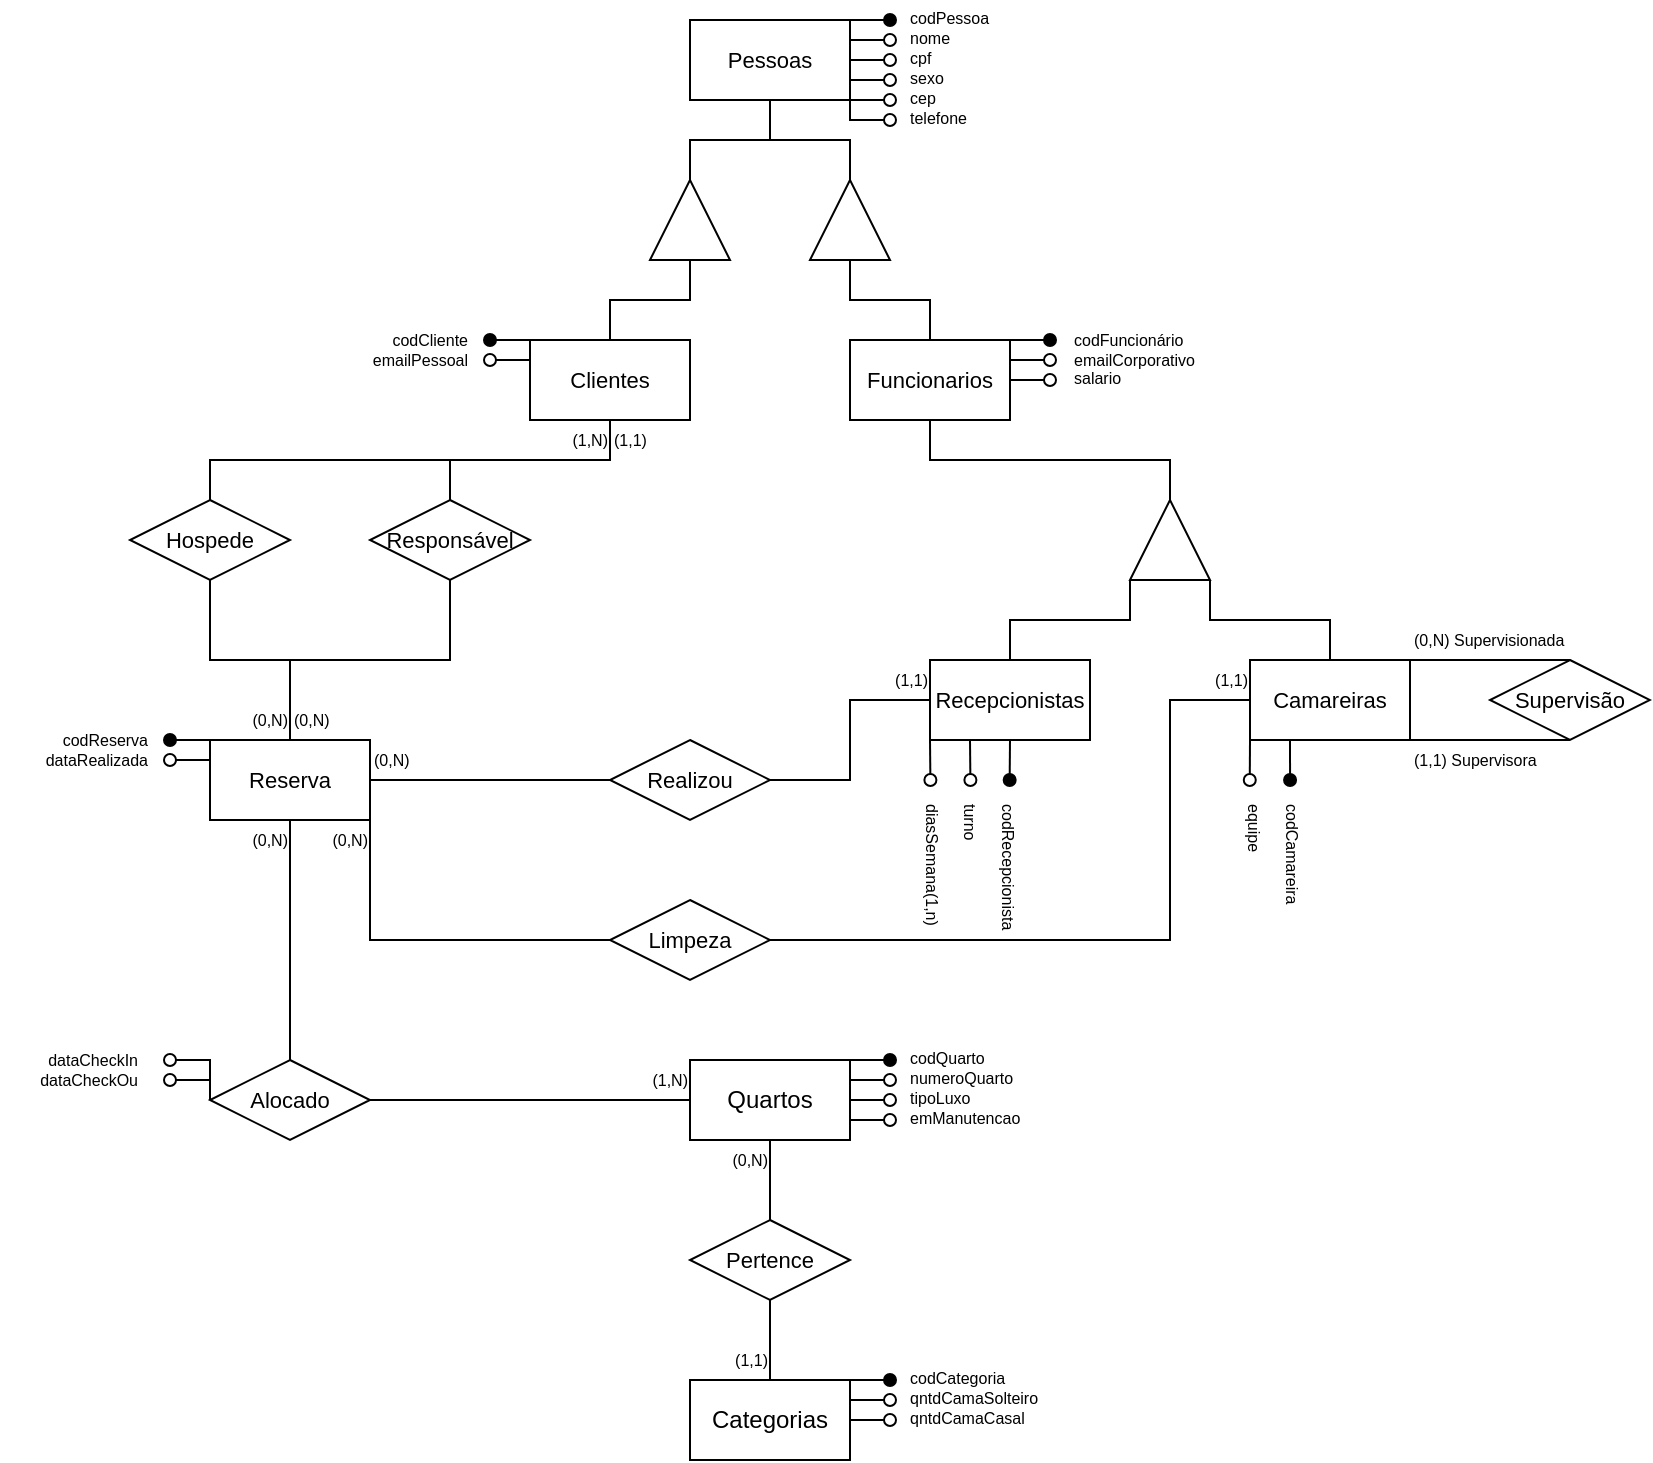 <mxfile version="22.1.3" type="github">
  <diagram name="Page-1" id="WNkuqnyzK4FkFxuNmjLf">
    <mxGraphModel dx="1649" dy="2463" grid="1" gridSize="10" guides="1" tooltips="1" connect="1" arrows="1" fold="1" page="1" pageScale="1" pageWidth="850" pageHeight="1100" math="0" shadow="0">
      <root>
        <mxCell id="0" />
        <mxCell id="1" parent="0" />
        <mxCell id="jQy6cBqB-IbWYtffIb8F-1" style="edgeStyle=orthogonalEdgeStyle;shape=connector;rounded=0;orthogonalLoop=1;jettySize=auto;html=1;exitX=1;exitY=0;exitDx=0;exitDy=0;labelBackgroundColor=none;fontFamily=Helvetica;fontSize=8;fontColor=default;endArrow=oval;endFill=1;" parent="1" source="jQy6cBqB-IbWYtffIb8F-5" edge="1">
          <mxGeometry relative="1" as="geometry">
            <mxPoint x="540" y="200" as="targetPoint" />
          </mxGeometry>
        </mxCell>
        <mxCell id="jQy6cBqB-IbWYtffIb8F-2" style="edgeStyle=orthogonalEdgeStyle;shape=connector;rounded=0;orthogonalLoop=1;jettySize=auto;html=1;exitX=1;exitY=0.25;exitDx=0;exitDy=0;labelBackgroundColor=none;fontFamily=Helvetica;fontSize=8;fontColor=default;endArrow=oval;endFill=0;" parent="1" source="jQy6cBqB-IbWYtffIb8F-5" edge="1">
          <mxGeometry relative="1" as="geometry">
            <mxPoint x="540" y="210.286" as="targetPoint" />
          </mxGeometry>
        </mxCell>
        <mxCell id="jQy6cBqB-IbWYtffIb8F-3" style="edgeStyle=orthogonalEdgeStyle;shape=connector;rounded=0;orthogonalLoop=1;jettySize=auto;html=1;exitX=1;exitY=0.5;exitDx=0;exitDy=0;labelBackgroundColor=none;fontFamily=Helvetica;fontSize=8;fontColor=default;endArrow=oval;endFill=0;" parent="1" source="jQy6cBqB-IbWYtffIb8F-5" edge="1">
          <mxGeometry relative="1" as="geometry">
            <mxPoint x="540" y="220" as="targetPoint" />
          </mxGeometry>
        </mxCell>
        <mxCell id="jQy6cBqB-IbWYtffIb8F-4" style="edgeStyle=orthogonalEdgeStyle;shape=connector;rounded=0;orthogonalLoop=1;jettySize=auto;html=1;exitX=0.5;exitY=1;exitDx=0;exitDy=0;entryX=0;entryY=0;entryDx=20;entryDy=0;entryPerimeter=0;labelBackgroundColor=none;fontFamily=Helvetica;fontSize=8;fontColor=default;endArrow=none;endFill=0;" parent="1" source="jQy6cBqB-IbWYtffIb8F-5" target="jQy6cBqB-IbWYtffIb8F-51" edge="1">
          <mxGeometry relative="1" as="geometry" />
        </mxCell>
        <mxCell id="jQy6cBqB-IbWYtffIb8F-5" value="Funcionarios" style="rounded=0;whiteSpace=wrap;html=1;fontFamily=Helvetica;fontSize=11;labelBackgroundColor=none;" parent="1" vertex="1">
          <mxGeometry x="440" y="200" width="80" height="40" as="geometry" />
        </mxCell>
        <mxCell id="jQy6cBqB-IbWYtffIb8F-6" style="edgeStyle=orthogonalEdgeStyle;shape=connector;rounded=0;orthogonalLoop=1;jettySize=auto;html=1;exitX=0;exitY=1;exitDx=0;exitDy=0;labelBackgroundColor=none;fontFamily=Helvetica;fontSize=8;fontColor=default;endArrow=oval;endFill=0;" parent="1" source="jQy6cBqB-IbWYtffIb8F-9" edge="1">
          <mxGeometry relative="1" as="geometry">
            <mxPoint x="480.2" y="420" as="targetPoint" />
          </mxGeometry>
        </mxCell>
        <mxCell id="jQy6cBqB-IbWYtffIb8F-7" style="edgeStyle=orthogonalEdgeStyle;shape=connector;rounded=0;orthogonalLoop=1;jettySize=auto;html=1;exitX=0.25;exitY=1;exitDx=0;exitDy=0;labelBackgroundColor=none;fontFamily=Helvetica;fontSize=8;fontColor=default;endArrow=oval;endFill=0;" parent="1" source="jQy6cBqB-IbWYtffIb8F-9" edge="1">
          <mxGeometry relative="1" as="geometry">
            <mxPoint x="500.2" y="420" as="targetPoint" />
          </mxGeometry>
        </mxCell>
        <mxCell id="jQy6cBqB-IbWYtffIb8F-8" style="edgeStyle=orthogonalEdgeStyle;shape=connector;rounded=0;orthogonalLoop=1;jettySize=auto;html=1;exitX=0.5;exitY=1;exitDx=0;exitDy=0;labelBackgroundColor=default;strokeColor=default;fontFamily=Helvetica;fontSize=11;fontColor=default;endArrow=oval;endFill=1;" parent="1" source="jQy6cBqB-IbWYtffIb8F-9" edge="1">
          <mxGeometry relative="1" as="geometry">
            <mxPoint x="519.833" y="420" as="targetPoint" />
          </mxGeometry>
        </mxCell>
        <mxCell id="jQy6cBqB-IbWYtffIb8F-9" value="Recepcionistas" style="rounded=0;whiteSpace=wrap;html=1;fontFamily=Helvetica;fontSize=11;labelBackgroundColor=none;" parent="1" vertex="1">
          <mxGeometry x="480" y="360" width="80" height="40" as="geometry" />
        </mxCell>
        <mxCell id="jQy6cBqB-IbWYtffIb8F-10" style="edgeStyle=orthogonalEdgeStyle;rounded=0;orthogonalLoop=1;jettySize=auto;html=1;exitX=0;exitY=1;exitDx=0;exitDy=0;endArrow=oval;endFill=0;" parent="1" source="jQy6cBqB-IbWYtffIb8F-15" edge="1">
          <mxGeometry relative="1" as="geometry">
            <mxPoint x="639.889" y="420" as="targetPoint" />
          </mxGeometry>
        </mxCell>
        <mxCell id="jQy6cBqB-IbWYtffIb8F-11" style="edgeStyle=orthogonalEdgeStyle;shape=connector;rounded=0;orthogonalLoop=1;jettySize=auto;html=1;exitX=1;exitY=0;exitDx=0;exitDy=0;entryX=0.5;entryY=0;entryDx=0;entryDy=0;labelBackgroundColor=default;strokeColor=default;fontFamily=Helvetica;fontSize=11;fontColor=default;endArrow=none;endFill=0;" parent="1" source="jQy6cBqB-IbWYtffIb8F-15" target="jQy6cBqB-IbWYtffIb8F-73" edge="1">
          <mxGeometry relative="1" as="geometry">
            <Array as="points">
              <mxPoint x="770" y="360" />
              <mxPoint x="770" y="360" />
            </Array>
          </mxGeometry>
        </mxCell>
        <mxCell id="jQy6cBqB-IbWYtffIb8F-12" style="edgeStyle=orthogonalEdgeStyle;shape=connector;rounded=0;orthogonalLoop=1;jettySize=auto;html=1;exitX=1;exitY=1;exitDx=0;exitDy=0;entryX=0.5;entryY=1;entryDx=0;entryDy=0;labelBackgroundColor=default;strokeColor=default;fontFamily=Helvetica;fontSize=11;fontColor=default;endArrow=none;endFill=0;" parent="1" source="jQy6cBqB-IbWYtffIb8F-15" target="jQy6cBqB-IbWYtffIb8F-73" edge="1">
          <mxGeometry relative="1" as="geometry">
            <Array as="points">
              <mxPoint x="780" y="400" />
              <mxPoint x="780" y="400" />
            </Array>
          </mxGeometry>
        </mxCell>
        <mxCell id="jQy6cBqB-IbWYtffIb8F-13" style="edgeStyle=orthogonalEdgeStyle;shape=connector;rounded=0;orthogonalLoop=1;jettySize=auto;html=1;exitX=0.25;exitY=1;exitDx=0;exitDy=0;labelBackgroundColor=default;strokeColor=default;fontFamily=Helvetica;fontSize=11;fontColor=default;endArrow=oval;endFill=1;" parent="1" source="jQy6cBqB-IbWYtffIb8F-15" edge="1">
          <mxGeometry relative="1" as="geometry">
            <mxPoint x="660.034" y="420" as="targetPoint" />
          </mxGeometry>
        </mxCell>
        <mxCell id="jQy6cBqB-IbWYtffIb8F-15" value="Camareiras" style="rounded=0;whiteSpace=wrap;html=1;fontFamily=Helvetica;fontSize=11;labelBackgroundColor=none;" parent="1" vertex="1">
          <mxGeometry x="640" y="360" width="80" height="40" as="geometry" />
        </mxCell>
        <mxCell id="jQy6cBqB-IbWYtffIb8F-16" style="edgeStyle=orthogonalEdgeStyle;shape=connector;rounded=0;orthogonalLoop=1;jettySize=auto;html=1;exitX=1;exitY=0;exitDx=0;exitDy=0;labelBackgroundColor=none;fontFamily=Helvetica;fontSize=11;fontColor=default;endArrow=oval;endFill=1;" parent="1" source="jQy6cBqB-IbWYtffIb8F-24" edge="1">
          <mxGeometry relative="1" as="geometry">
            <mxPoint x="460" y="40" as="targetPoint" />
          </mxGeometry>
        </mxCell>
        <mxCell id="jQy6cBqB-IbWYtffIb8F-17" style="edgeStyle=orthogonalEdgeStyle;shape=connector;rounded=0;orthogonalLoop=1;jettySize=auto;html=1;exitX=1;exitY=0.25;exitDx=0;exitDy=0;labelBackgroundColor=none;fontFamily=Helvetica;fontSize=11;fontColor=default;endArrow=oval;endFill=0;" parent="1" source="jQy6cBqB-IbWYtffIb8F-24" edge="1">
          <mxGeometry relative="1" as="geometry">
            <mxPoint x="460" y="50" as="targetPoint" />
          </mxGeometry>
        </mxCell>
        <mxCell id="jQy6cBqB-IbWYtffIb8F-18" style="edgeStyle=orthogonalEdgeStyle;shape=connector;rounded=0;orthogonalLoop=1;jettySize=auto;html=1;exitX=1;exitY=0.5;exitDx=0;exitDy=0;labelBackgroundColor=none;fontFamily=Helvetica;fontSize=11;fontColor=default;endArrow=oval;endFill=0;" parent="1" source="jQy6cBqB-IbWYtffIb8F-24" edge="1">
          <mxGeometry relative="1" as="geometry">
            <mxPoint x="460" y="60" as="targetPoint" />
          </mxGeometry>
        </mxCell>
        <mxCell id="jQy6cBqB-IbWYtffIb8F-19" style="edgeStyle=orthogonalEdgeStyle;shape=connector;rounded=0;orthogonalLoop=1;jettySize=auto;html=1;exitX=0.5;exitY=1;exitDx=0;exitDy=0;entryX=0;entryY=0;entryDx=20;entryDy=0;entryPerimeter=0;labelBackgroundColor=none;fontFamily=Helvetica;fontSize=8;fontColor=default;endArrow=none;endFill=0;" parent="1" source="jQy6cBqB-IbWYtffIb8F-24" target="jQy6cBqB-IbWYtffIb8F-37" edge="1">
          <mxGeometry relative="1" as="geometry" />
        </mxCell>
        <mxCell id="jQy6cBqB-IbWYtffIb8F-20" style="edgeStyle=orthogonalEdgeStyle;shape=connector;rounded=0;orthogonalLoop=1;jettySize=auto;html=1;exitX=1;exitY=0.75;exitDx=0;exitDy=0;labelBackgroundColor=none;fontFamily=Helvetica;fontSize=8;fontColor=default;endArrow=oval;endFill=0;" parent="1" source="jQy6cBqB-IbWYtffIb8F-24" edge="1">
          <mxGeometry relative="1" as="geometry">
            <mxPoint x="460" y="70.286" as="targetPoint" />
          </mxGeometry>
        </mxCell>
        <mxCell id="jQy6cBqB-IbWYtffIb8F-21" style="edgeStyle=orthogonalEdgeStyle;shape=connector;rounded=0;orthogonalLoop=1;jettySize=auto;html=1;exitX=0.5;exitY=1;exitDx=0;exitDy=0;entryX=0;entryY=0;entryDx=20;entryDy=0;entryPerimeter=0;labelBackgroundColor=none;fontFamily=Helvetica;fontSize=8;fontColor=default;endArrow=none;endFill=0;" parent="1" source="jQy6cBqB-IbWYtffIb8F-24" target="jQy6cBqB-IbWYtffIb8F-48" edge="1">
          <mxGeometry relative="1" as="geometry" />
        </mxCell>
        <mxCell id="jQy6cBqB-IbWYtffIb8F-22" style="edgeStyle=orthogonalEdgeStyle;shape=connector;rounded=0;orthogonalLoop=1;jettySize=auto;html=1;exitX=1;exitY=1;exitDx=0;exitDy=0;labelBackgroundColor=none;fontFamily=Helvetica;fontSize=8;fontColor=default;endArrow=oval;endFill=0;" parent="1" source="jQy6cBqB-IbWYtffIb8F-24" edge="1">
          <mxGeometry relative="1" as="geometry">
            <mxPoint x="460" y="80" as="targetPoint" />
          </mxGeometry>
        </mxCell>
        <mxCell id="jQy6cBqB-IbWYtffIb8F-23" style="edgeStyle=orthogonalEdgeStyle;shape=connector;rounded=0;orthogonalLoop=1;jettySize=auto;html=1;exitX=1;exitY=1;exitDx=0;exitDy=0;labelBackgroundColor=none;fontFamily=Helvetica;fontSize=8;fontColor=default;endArrow=oval;endFill=0;" parent="1" source="jQy6cBqB-IbWYtffIb8F-24" edge="1">
          <mxGeometry relative="1" as="geometry">
            <mxPoint x="460" y="90" as="targetPoint" />
            <Array as="points">
              <mxPoint x="440" y="90" />
            </Array>
          </mxGeometry>
        </mxCell>
        <mxCell id="jQy6cBqB-IbWYtffIb8F-24" value="Pessoas" style="rounded=0;whiteSpace=wrap;html=1;fontFamily=Helvetica;fontSize=11;labelBackgroundColor=none;" parent="1" vertex="1">
          <mxGeometry x="360" y="40" width="80" height="40" as="geometry" />
        </mxCell>
        <mxCell id="jQy6cBqB-IbWYtffIb8F-25" style="edgeStyle=orthogonalEdgeStyle;shape=connector;rounded=0;orthogonalLoop=1;jettySize=auto;html=1;exitX=0;exitY=0;exitDx=0;exitDy=0;labelBackgroundColor=none;fontFamily=Helvetica;fontSize=8;fontColor=default;endArrow=oval;endFill=1;" parent="1" source="jQy6cBqB-IbWYtffIb8F-28" edge="1">
          <mxGeometry relative="1" as="geometry">
            <mxPoint x="260" y="200" as="targetPoint" />
          </mxGeometry>
        </mxCell>
        <mxCell id="jQy6cBqB-IbWYtffIb8F-26" style="edgeStyle=orthogonalEdgeStyle;shape=connector;rounded=0;orthogonalLoop=1;jettySize=auto;html=1;exitX=0;exitY=0.25;exitDx=0;exitDy=0;labelBackgroundColor=none;fontFamily=Helvetica;fontSize=8;fontColor=default;endArrow=oval;endFill=0;" parent="1" source="jQy6cBqB-IbWYtffIb8F-28" edge="1">
          <mxGeometry relative="1" as="geometry">
            <mxPoint x="260" y="210" as="targetPoint" />
          </mxGeometry>
        </mxCell>
        <mxCell id="jQy6cBqB-IbWYtffIb8F-28" value="Clientes" style="rounded=0;whiteSpace=wrap;html=1;fontFamily=Helvetica;fontSize=11;labelBackgroundColor=none;" parent="1" vertex="1">
          <mxGeometry x="280" y="200" width="80" height="40" as="geometry" />
        </mxCell>
        <mxCell id="jQy6cBqB-IbWYtffIb8F-29" style="edgeStyle=orthogonalEdgeStyle;shape=connector;rounded=0;orthogonalLoop=1;jettySize=auto;html=1;exitX=1;exitY=0;exitDx=0;exitDy=0;labelBackgroundColor=none;fontFamily=Helvetica;fontSize=8;fontColor=default;endArrow=oval;endFill=1;" parent="1" source="jQy6cBqB-IbWYtffIb8F-34" edge="1">
          <mxGeometry relative="1" as="geometry">
            <mxPoint x="460" y="560" as="targetPoint" />
          </mxGeometry>
        </mxCell>
        <mxCell id="jQy6cBqB-IbWYtffIb8F-30" style="edgeStyle=orthogonalEdgeStyle;shape=connector;rounded=0;orthogonalLoop=1;jettySize=auto;html=1;exitX=1;exitY=0.25;exitDx=0;exitDy=0;labelBackgroundColor=none;fontFamily=Helvetica;fontSize=8;fontColor=default;endArrow=oval;endFill=0;" parent="1" source="jQy6cBqB-IbWYtffIb8F-34" edge="1">
          <mxGeometry relative="1" as="geometry">
            <mxPoint x="460" y="570" as="targetPoint" />
          </mxGeometry>
        </mxCell>
        <mxCell id="jQy6cBqB-IbWYtffIb8F-31" style="edgeStyle=orthogonalEdgeStyle;shape=connector;rounded=0;orthogonalLoop=1;jettySize=auto;html=1;exitX=1;exitY=0.5;exitDx=0;exitDy=0;labelBackgroundColor=none;fontFamily=Helvetica;fontSize=8;fontColor=default;endArrow=oval;endFill=0;" parent="1" source="jQy6cBqB-IbWYtffIb8F-34" edge="1">
          <mxGeometry relative="1" as="geometry">
            <mxPoint x="460" y="580" as="targetPoint" />
          </mxGeometry>
        </mxCell>
        <mxCell id="jQy6cBqB-IbWYtffIb8F-32" style="edgeStyle=orthogonalEdgeStyle;shape=connector;rounded=0;orthogonalLoop=1;jettySize=auto;html=1;exitX=1;exitY=0.75;exitDx=0;exitDy=0;labelBackgroundColor=none;fontFamily=Helvetica;fontSize=8;fontColor=default;endArrow=oval;endFill=0;" parent="1" source="jQy6cBqB-IbWYtffIb8F-34" edge="1">
          <mxGeometry relative="1" as="geometry">
            <mxPoint x="460" y="590" as="targetPoint" />
          </mxGeometry>
        </mxCell>
        <mxCell id="jQy6cBqB-IbWYtffIb8F-33" style="edgeStyle=orthogonalEdgeStyle;shape=connector;rounded=0;orthogonalLoop=1;jettySize=auto;html=1;exitX=0.5;exitY=1;exitDx=0;exitDy=0;entryX=0.5;entryY=0;entryDx=0;entryDy=0;labelBackgroundColor=default;strokeColor=default;fontFamily=Helvetica;fontSize=11;fontColor=default;endArrow=none;endFill=0;" parent="1" source="jQy6cBqB-IbWYtffIb8F-34" target="jQy6cBqB-IbWYtffIb8F-53" edge="1">
          <mxGeometry relative="1" as="geometry" />
        </mxCell>
        <mxCell id="jQy6cBqB-IbWYtffIb8F-34" value="Quartos" style="rounded=0;whiteSpace=wrap;html=1;labelBackgroundColor=none;" parent="1" vertex="1">
          <mxGeometry x="360" y="560" width="80" height="40" as="geometry" />
        </mxCell>
        <mxCell id="jQy6cBqB-IbWYtffIb8F-35" value="codPessoa&#xa;nome&#xa;cpf&#xa;sexo&#xa;cep&#xa;telefone&#xa;&#xa;" style="text;align=left;verticalAlign=top;resizable=0;points=[];autosize=1;strokeColor=none;fillColor=none;fontSize=8;fontFamily=Helvetica;labelPosition=center;verticalLabelPosition=middle;spacingBottom=0;spacing=0;strokeWidth=0;labelBackgroundColor=none;" parent="1" vertex="1">
          <mxGeometry x="470" y="30" width="60" height="70" as="geometry" />
        </mxCell>
        <mxCell id="jQy6cBqB-IbWYtffIb8F-36" style="edgeStyle=orthogonalEdgeStyle;shape=connector;rounded=0;orthogonalLoop=1;jettySize=auto;html=1;exitX=0.5;exitY=1;exitDx=0;exitDy=0;exitPerimeter=0;entryX=0.5;entryY=0;entryDx=0;entryDy=0;labelBackgroundColor=none;fontFamily=Helvetica;fontSize=8;fontColor=default;endArrow=none;endFill=0;" parent="1" source="jQy6cBqB-IbWYtffIb8F-37" target="jQy6cBqB-IbWYtffIb8F-28" edge="1">
          <mxGeometry relative="1" as="geometry" />
        </mxCell>
        <mxCell id="jQy6cBqB-IbWYtffIb8F-37" value="" style="verticalLabelPosition=bottom;verticalAlign=top;html=1;shape=mxgraph.basic.acute_triangle;dx=0.5;strokeWidth=1;fontFamily=Helvetica;fontSize=8;fillColor=none;labelBackgroundColor=none;" parent="1" vertex="1">
          <mxGeometry x="340" y="120" width="40" height="40" as="geometry" />
        </mxCell>
        <mxCell id="jQy6cBqB-IbWYtffIb8F-38" value="&lt;div&gt;codCliente&lt;br&gt;&lt;/div&gt;&lt;div&gt;emailPessoal&lt;/div&gt;&lt;div&gt;&lt;br&gt;&lt;/div&gt;" style="text;html=1;align=right;verticalAlign=middle;resizable=0;points=[];autosize=1;strokeColor=none;fillColor=none;fontSize=8;fontFamily=Helvetica;labelBackgroundColor=none;" parent="1" vertex="1">
          <mxGeometry x="180" y="190" width="70" height="40" as="geometry" />
        </mxCell>
        <mxCell id="jQy6cBqB-IbWYtffIb8F-39" value="&lt;div&gt;codFuncionário&lt;/div&gt;&lt;div&gt;emailCorporativo&lt;br&gt;&lt;/div&gt;&lt;div&gt;salario&lt;br&gt;&lt;/div&gt;" style="text;html=1;align=left;verticalAlign=middle;resizable=0;points=[];autosize=1;strokeColor=none;fillColor=none;fontSize=8;fontFamily=Helvetica;labelBackgroundColor=none;" parent="1" vertex="1">
          <mxGeometry x="550" y="190" width="80" height="40" as="geometry" />
        </mxCell>
        <mxCell id="jQy6cBqB-IbWYtffIb8F-40" value="codQuarto&#xa;numeroQuarto&#xa;tipoLuxo&#xa;emManutencao&#xa;&#xa;" style="text;align=left;verticalAlign=top;resizable=0;points=[];autosize=1;strokeColor=none;fillColor=none;fontSize=8;fontFamily=Helvetica;labelPosition=center;verticalLabelPosition=middle;spacingBottom=0;spacing=0;strokeWidth=0;labelBackgroundColor=none;" parent="1" vertex="1">
          <mxGeometry x="470" y="550" width="70" height="60" as="geometry" />
        </mxCell>
        <mxCell id="jQy6cBqB-IbWYtffIb8F-41" style="edgeStyle=orthogonalEdgeStyle;shape=connector;rounded=0;orthogonalLoop=1;jettySize=auto;html=1;exitX=1;exitY=0;exitDx=0;exitDy=0;labelBackgroundColor=none;fontFamily=Helvetica;fontSize=8;fontColor=default;endArrow=oval;endFill=1;" parent="1" source="jQy6cBqB-IbWYtffIb8F-44" edge="1">
          <mxGeometry relative="1" as="geometry">
            <mxPoint x="460" y="720" as="targetPoint" />
          </mxGeometry>
        </mxCell>
        <mxCell id="jQy6cBqB-IbWYtffIb8F-42" style="edgeStyle=orthogonalEdgeStyle;shape=connector;rounded=0;orthogonalLoop=1;jettySize=auto;html=1;exitX=1;exitY=0.25;exitDx=0;exitDy=0;labelBackgroundColor=none;fontFamily=Helvetica;fontSize=8;fontColor=default;endArrow=oval;endFill=0;" parent="1" source="jQy6cBqB-IbWYtffIb8F-44" edge="1">
          <mxGeometry relative="1" as="geometry">
            <mxPoint x="460" y="730" as="targetPoint" />
          </mxGeometry>
        </mxCell>
        <mxCell id="jQy6cBqB-IbWYtffIb8F-43" style="edgeStyle=orthogonalEdgeStyle;shape=connector;rounded=0;orthogonalLoop=1;jettySize=auto;html=1;exitX=1;exitY=0.5;exitDx=0;exitDy=0;labelBackgroundColor=none;fontFamily=Helvetica;fontSize=8;fontColor=default;endArrow=oval;endFill=0;" parent="1" source="jQy6cBqB-IbWYtffIb8F-44" edge="1">
          <mxGeometry relative="1" as="geometry">
            <mxPoint x="460" y="740" as="targetPoint" />
          </mxGeometry>
        </mxCell>
        <mxCell id="jQy6cBqB-IbWYtffIb8F-44" value="Categorias" style="rounded=0;whiteSpace=wrap;html=1;labelBackgroundColor=none;" parent="1" vertex="1">
          <mxGeometry x="360" y="720" width="80" height="40" as="geometry" />
        </mxCell>
        <mxCell id="jQy6cBqB-IbWYtffIb8F-45" value="codCategoria&#xa;qntdCamaSolteiro&#xa;qntdCamaCasal&#xa;" style="text;align=left;verticalAlign=top;resizable=0;points=[];autosize=1;strokeColor=none;fillColor=none;fontSize=8;fontFamily=Helvetica;labelPosition=center;verticalLabelPosition=middle;spacingBottom=0;spacing=0;strokeWidth=0;labelBackgroundColor=none;" parent="1" vertex="1">
          <mxGeometry x="470" y="710" width="80" height="40" as="geometry" />
        </mxCell>
        <mxCell id="jQy6cBqB-IbWYtffIb8F-46" value="&lt;div&gt;codRecepcionista&lt;br&gt;&lt;/div&gt;&lt;div&gt;&lt;br&gt;&lt;/div&gt;&lt;div&gt;turno&lt;/div&gt;&lt;div&gt;&lt;br&gt;&lt;/div&gt;diasSemana(1,n)" style="text;html=1;align=left;verticalAlign=middle;resizable=0;points=[];autosize=1;strokeColor=none;fillColor=none;fontSize=8;fontFamily=Helvetica;rotation=90;labelBackgroundColor=none;" parent="1" vertex="1">
          <mxGeometry x="455" y="445" width="90" height="60" as="geometry" />
        </mxCell>
        <mxCell id="jQy6cBqB-IbWYtffIb8F-47" style="edgeStyle=orthogonalEdgeStyle;shape=connector;rounded=0;orthogonalLoop=1;jettySize=auto;html=1;exitX=0.5;exitY=1;exitDx=0;exitDy=0;exitPerimeter=0;entryX=0.5;entryY=0;entryDx=0;entryDy=0;labelBackgroundColor=none;fontFamily=Helvetica;fontSize=8;fontColor=default;endArrow=none;endFill=0;" parent="1" source="jQy6cBqB-IbWYtffIb8F-48" target="jQy6cBqB-IbWYtffIb8F-5" edge="1">
          <mxGeometry relative="1" as="geometry" />
        </mxCell>
        <mxCell id="jQy6cBqB-IbWYtffIb8F-48" value="" style="verticalLabelPosition=bottom;verticalAlign=top;html=1;shape=mxgraph.basic.acute_triangle;dx=0.5;strokeWidth=1;fontFamily=Helvetica;fontSize=8;fillColor=none;labelBackgroundColor=none;" parent="1" vertex="1">
          <mxGeometry x="420" y="120" width="40" height="40" as="geometry" />
        </mxCell>
        <mxCell id="jQy6cBqB-IbWYtffIb8F-49" style="edgeStyle=orthogonalEdgeStyle;shape=connector;rounded=0;orthogonalLoop=1;jettySize=auto;html=1;exitX=1;exitY=1;exitDx=0;exitDy=0;exitPerimeter=0;entryX=0.5;entryY=0;entryDx=0;entryDy=0;labelBackgroundColor=none;fontFamily=Helvetica;fontSize=8;fontColor=default;endArrow=none;endFill=0;" parent="1" source="jQy6cBqB-IbWYtffIb8F-51" target="jQy6cBqB-IbWYtffIb8F-15" edge="1">
          <mxGeometry relative="1" as="geometry" />
        </mxCell>
        <mxCell id="jQy6cBqB-IbWYtffIb8F-50" style="edgeStyle=orthogonalEdgeStyle;shape=connector;rounded=0;orthogonalLoop=1;jettySize=auto;html=1;exitX=0;exitY=1;exitDx=0;exitDy=0;exitPerimeter=0;entryX=0.5;entryY=0;entryDx=0;entryDy=0;labelBackgroundColor=none;fontFamily=Helvetica;fontSize=8;fontColor=default;endArrow=none;endFill=0;" parent="1" source="jQy6cBqB-IbWYtffIb8F-51" target="jQy6cBqB-IbWYtffIb8F-9" edge="1">
          <mxGeometry relative="1" as="geometry" />
        </mxCell>
        <mxCell id="jQy6cBqB-IbWYtffIb8F-51" value="" style="verticalLabelPosition=bottom;verticalAlign=top;html=1;shape=mxgraph.basic.acute_triangle;dx=0.5;strokeWidth=1;fontFamily=Helvetica;fontSize=8;fillColor=none;labelBackgroundColor=none;" parent="1" vertex="1">
          <mxGeometry x="580" y="280" width="40" height="40" as="geometry" />
        </mxCell>
        <mxCell id="jQy6cBqB-IbWYtffIb8F-52" style="edgeStyle=orthogonalEdgeStyle;shape=connector;rounded=0;orthogonalLoop=1;jettySize=auto;html=1;exitX=0.5;exitY=1;exitDx=0;exitDy=0;entryX=0.5;entryY=0;entryDx=0;entryDy=0;labelBackgroundColor=default;strokeColor=default;fontFamily=Helvetica;fontSize=11;fontColor=default;endArrow=none;endFill=0;" parent="1" source="jQy6cBqB-IbWYtffIb8F-53" target="jQy6cBqB-IbWYtffIb8F-44" edge="1">
          <mxGeometry relative="1" as="geometry" />
        </mxCell>
        <mxCell id="jQy6cBqB-IbWYtffIb8F-53" value="Pertence" style="rhombus;whiteSpace=wrap;html=1;rounded=0;strokeWidth=1;fontFamily=Helvetica;fontSize=11;labelBackgroundColor=none;" parent="1" vertex="1">
          <mxGeometry x="360" y="640" width="80" height="40" as="geometry" />
        </mxCell>
        <mxCell id="jQy6cBqB-IbWYtffIb8F-54" style="edgeStyle=orthogonalEdgeStyle;shape=connector;rounded=0;orthogonalLoop=1;jettySize=auto;html=1;exitX=0.5;exitY=1;exitDx=0;exitDy=0;entryX=0.5;entryY=0;entryDx=0;entryDy=0;labelBackgroundColor=default;strokeColor=default;fontFamily=Helvetica;fontSize=11;fontColor=default;endArrow=none;endFill=0;" parent="1" source="jQy6cBqB-IbWYtffIb8F-57" target="jQy6cBqB-IbWYtffIb8F-69" edge="1">
          <mxGeometry relative="1" as="geometry" />
        </mxCell>
        <mxCell id="jQy6cBqB-IbWYtffIb8F-55" style="edgeStyle=orthogonalEdgeStyle;shape=connector;rounded=0;orthogonalLoop=1;jettySize=auto;html=1;exitX=0;exitY=0;exitDx=0;exitDy=0;labelBackgroundColor=default;strokeColor=default;fontFamily=Helvetica;fontSize=11;fontColor=default;endArrow=oval;endFill=1;" parent="1" source="jQy6cBqB-IbWYtffIb8F-57" edge="1">
          <mxGeometry relative="1" as="geometry">
            <mxPoint x="100" y="399.889" as="targetPoint" />
          </mxGeometry>
        </mxCell>
        <mxCell id="jQy6cBqB-IbWYtffIb8F-56" style="edgeStyle=orthogonalEdgeStyle;shape=connector;rounded=0;orthogonalLoop=1;jettySize=auto;html=1;exitX=0;exitY=0.25;exitDx=0;exitDy=0;labelBackgroundColor=default;strokeColor=default;fontFamily=Helvetica;fontSize=11;fontColor=default;endArrow=oval;endFill=0;" parent="1" source="jQy6cBqB-IbWYtffIb8F-57" edge="1">
          <mxGeometry relative="1" as="geometry">
            <mxPoint x="100" y="409.889" as="targetPoint" />
          </mxGeometry>
        </mxCell>
        <mxCell id="jQy6cBqB-IbWYtffIb8F-90" style="edgeStyle=orthogonalEdgeStyle;rounded=0;orthogonalLoop=1;jettySize=auto;html=1;exitX=0.5;exitY=0;exitDx=0;exitDy=0;entryX=0.5;entryY=1;entryDx=0;entryDy=0;endArrow=none;endFill=0;" parent="1" source="jQy6cBqB-IbWYtffIb8F-57" target="jQy6cBqB-IbWYtffIb8F-89" edge="1">
          <mxGeometry relative="1" as="geometry" />
        </mxCell>
        <mxCell id="jQy6cBqB-IbWYtffIb8F-57" value="Reserva" style="rounded=0;whiteSpace=wrap;html=1;fontSize=11;labelBackgroundColor=none;" parent="1" vertex="1">
          <mxGeometry x="120" y="400" width="80" height="40" as="geometry" />
        </mxCell>
        <mxCell id="jQy6cBqB-IbWYtffIb8F-58" value="&lt;div&gt;codReserva&lt;/div&gt;&lt;div&gt;dataRealizada&lt;/div&gt;" style="text;html=1;align=right;verticalAlign=middle;resizable=0;points=[];autosize=1;strokeColor=none;fillColor=none;fontSize=8;fontFamily=Helvetica;labelBackgroundColor=none;" parent="1" vertex="1">
          <mxGeometry x="20" y="390" width="70" height="30" as="geometry" />
        </mxCell>
        <mxCell id="jQy6cBqB-IbWYtffIb8F-59" style="edgeStyle=orthogonalEdgeStyle;shape=connector;rounded=0;orthogonalLoop=1;jettySize=auto;html=1;exitX=0.5;exitY=0;exitDx=0;exitDy=0;entryX=0.5;entryY=1;entryDx=0;entryDy=0;labelBackgroundColor=none;fontFamily=Helvetica;fontSize=11;fontColor=default;endArrow=none;endFill=0;" parent="1" source="jQy6cBqB-IbWYtffIb8F-61" target="jQy6cBqB-IbWYtffIb8F-28" edge="1">
          <mxGeometry relative="1" as="geometry" />
        </mxCell>
        <mxCell id="jQy6cBqB-IbWYtffIb8F-60" style="edgeStyle=orthogonalEdgeStyle;shape=connector;rounded=0;orthogonalLoop=1;jettySize=auto;html=1;exitX=0.5;exitY=1;exitDx=0;exitDy=0;entryX=0.5;entryY=0;entryDx=0;entryDy=0;labelBackgroundColor=none;fontFamily=Helvetica;fontSize=11;fontColor=default;endArrow=none;endFill=0;" parent="1" source="jQy6cBqB-IbWYtffIb8F-61" target="jQy6cBqB-IbWYtffIb8F-57" edge="1">
          <mxGeometry relative="1" as="geometry">
            <Array as="points">
              <mxPoint x="120" y="360" />
              <mxPoint x="160" y="360" />
            </Array>
          </mxGeometry>
        </mxCell>
        <mxCell id="jQy6cBqB-IbWYtffIb8F-61" value="Hospede" style="rhombus;whiteSpace=wrap;html=1;rounded=0;strokeWidth=1;fontFamily=Helvetica;fontSize=11;labelBackgroundColor=none;" parent="1" vertex="1">
          <mxGeometry x="80" y="280" width="80" height="40" as="geometry" />
        </mxCell>
        <mxCell id="jQy6cBqB-IbWYtffIb8F-62" style="edgeStyle=orthogonalEdgeStyle;rounded=0;orthogonalLoop=1;jettySize=auto;html=1;exitX=1;exitY=0.5;exitDx=0;exitDy=0;entryX=0;entryY=0.5;entryDx=0;entryDy=0;endArrow=none;endFill=0;" parent="1" source="jQy6cBqB-IbWYtffIb8F-64" target="jQy6cBqB-IbWYtffIb8F-9" edge="1">
          <mxGeometry relative="1" as="geometry" />
        </mxCell>
        <mxCell id="jQy6cBqB-IbWYtffIb8F-63" style="edgeStyle=orthogonalEdgeStyle;shape=connector;rounded=0;orthogonalLoop=1;jettySize=auto;html=1;exitX=0;exitY=0.5;exitDx=0;exitDy=0;entryX=1;entryY=0.5;entryDx=0;entryDy=0;labelBackgroundColor=default;strokeColor=default;fontFamily=Helvetica;fontSize=11;fontColor=default;endArrow=none;endFill=0;" parent="1" source="jQy6cBqB-IbWYtffIb8F-64" target="jQy6cBqB-IbWYtffIb8F-57" edge="1">
          <mxGeometry relative="1" as="geometry" />
        </mxCell>
        <mxCell id="jQy6cBqB-IbWYtffIb8F-64" value="Realizou" style="rhombus;whiteSpace=wrap;html=1;rounded=0;strokeWidth=1;fontFamily=Helvetica;fontSize=11;labelBackgroundColor=none;" parent="1" vertex="1">
          <mxGeometry x="320" y="400" width="80" height="40" as="geometry" />
        </mxCell>
        <mxCell id="jQy6cBqB-IbWYtffIb8F-66" style="edgeStyle=orthogonalEdgeStyle;shape=connector;rounded=0;orthogonalLoop=1;jettySize=auto;html=1;exitX=1;exitY=0.5;exitDx=0;exitDy=0;entryX=0;entryY=0.5;entryDx=0;entryDy=0;labelBackgroundColor=default;strokeColor=default;fontFamily=Helvetica;fontSize=11;fontColor=default;endArrow=none;endFill=0;" parent="1" source="jQy6cBqB-IbWYtffIb8F-69" target="jQy6cBqB-IbWYtffIb8F-34" edge="1">
          <mxGeometry relative="1" as="geometry" />
        </mxCell>
        <mxCell id="jQy6cBqB-IbWYtffIb8F-67" style="edgeStyle=orthogonalEdgeStyle;shape=connector;rounded=0;orthogonalLoop=1;jettySize=auto;html=1;exitX=0;exitY=0.5;exitDx=0;exitDy=0;labelBackgroundColor=default;strokeColor=default;fontFamily=Helvetica;fontSize=11;fontColor=default;endArrow=oval;endFill=0;" parent="1" source="jQy6cBqB-IbWYtffIb8F-69" edge="1">
          <mxGeometry relative="1" as="geometry">
            <mxPoint x="100" y="560" as="targetPoint" />
            <Array as="points">
              <mxPoint x="120" y="560" />
            </Array>
          </mxGeometry>
        </mxCell>
        <mxCell id="jQy6cBqB-IbWYtffIb8F-68" style="edgeStyle=orthogonalEdgeStyle;shape=connector;rounded=0;orthogonalLoop=1;jettySize=auto;html=1;exitX=0;exitY=0.5;exitDx=0;exitDy=0;labelBackgroundColor=default;strokeColor=default;fontFamily=Helvetica;fontSize=11;fontColor=default;endArrow=oval;endFill=0;" parent="1" source="jQy6cBqB-IbWYtffIb8F-69" edge="1">
          <mxGeometry relative="1" as="geometry">
            <mxPoint x="100" y="570" as="targetPoint" />
            <Array as="points">
              <mxPoint x="120" y="570" />
            </Array>
          </mxGeometry>
        </mxCell>
        <mxCell id="jQy6cBqB-IbWYtffIb8F-69" value="Alocado" style="rhombus;whiteSpace=wrap;html=1;rounded=0;strokeWidth=1;fontFamily=Helvetica;fontSize=11;labelBackgroundColor=none;" parent="1" vertex="1">
          <mxGeometry x="120" y="560" width="80" height="40" as="geometry" />
        </mxCell>
        <mxCell id="jQy6cBqB-IbWYtffIb8F-70" style="edgeStyle=orthogonalEdgeStyle;shape=connector;rounded=0;orthogonalLoop=1;jettySize=auto;html=1;exitX=1;exitY=0.5;exitDx=0;exitDy=0;entryX=0;entryY=0.5;entryDx=0;entryDy=0;labelBackgroundColor=default;strokeColor=default;fontFamily=Helvetica;fontSize=11;fontColor=default;endArrow=none;endFill=0;" parent="1" source="jQy6cBqB-IbWYtffIb8F-72" target="jQy6cBqB-IbWYtffIb8F-15" edge="1">
          <mxGeometry relative="1" as="geometry">
            <Array as="points">
              <mxPoint x="600" y="500" />
              <mxPoint x="600" y="380" />
            </Array>
          </mxGeometry>
        </mxCell>
        <mxCell id="jQy6cBqB-IbWYtffIb8F-71" style="edgeStyle=orthogonalEdgeStyle;shape=connector;rounded=0;orthogonalLoop=1;jettySize=auto;html=1;exitX=0;exitY=0.5;exitDx=0;exitDy=0;entryX=1;entryY=1;entryDx=0;entryDy=0;labelBackgroundColor=default;strokeColor=default;fontFamily=Helvetica;fontSize=11;fontColor=default;endArrow=none;endFill=0;" parent="1" source="jQy6cBqB-IbWYtffIb8F-72" target="jQy6cBqB-IbWYtffIb8F-57" edge="1">
          <mxGeometry relative="1" as="geometry" />
        </mxCell>
        <mxCell id="jQy6cBqB-IbWYtffIb8F-72" value="Limpeza" style="rhombus;whiteSpace=wrap;html=1;rounded=0;strokeWidth=1;fontFamily=Helvetica;fontSize=11;labelBackgroundColor=none;" parent="1" vertex="1">
          <mxGeometry x="320" y="480" width="80" height="40" as="geometry" />
        </mxCell>
        <mxCell id="jQy6cBqB-IbWYtffIb8F-73" value="Supervisão" style="rhombus;whiteSpace=wrap;html=1;rounded=0;strokeWidth=1;fontFamily=Helvetica;fontSize=11;labelBackgroundColor=none;" parent="1" vertex="1">
          <mxGeometry x="760" y="360" width="80" height="40" as="geometry" />
        </mxCell>
        <mxCell id="jQy6cBqB-IbWYtffIb8F-74" value="(0,N)" style="text;html=1;align=right;verticalAlign=middle;resizable=0;points=[];autosize=1;strokeColor=none;fillColor=none;fontSize=8;fontFamily=Helvetica;labelBackgroundColor=none;" parent="1" vertex="1">
          <mxGeometry x="120" y="380" width="40" height="20" as="geometry" />
        </mxCell>
        <mxCell id="jQy6cBqB-IbWYtffIb8F-75" value="(1,N)" style="text;html=1;align=right;verticalAlign=middle;resizable=0;points=[];autosize=1;strokeColor=none;fillColor=none;fontSize=8;fontFamily=Helvetica;labelBackgroundColor=none;" parent="1" vertex="1">
          <mxGeometry x="320" y="560" width="40" height="20" as="geometry" />
        </mxCell>
        <mxCell id="jQy6cBqB-IbWYtffIb8F-76" value="(0,N)" style="text;html=1;align=right;verticalAlign=middle;resizable=0;points=[];autosize=1;strokeColor=none;fillColor=none;fontSize=8;fontFamily=Helvetica;labelBackgroundColor=none;" parent="1" vertex="1">
          <mxGeometry x="120" y="440" width="40" height="20" as="geometry" />
        </mxCell>
        <mxCell id="jQy6cBqB-IbWYtffIb8F-77" value="(0,N)" style="text;html=1;align=left;verticalAlign=middle;resizable=0;points=[];autosize=1;strokeColor=none;fillColor=none;fontSize=8;fontFamily=Helvetica;labelBackgroundColor=none;" parent="1" vertex="1">
          <mxGeometry x="200" y="400" width="40" height="20" as="geometry" />
        </mxCell>
        <mxCell id="jQy6cBqB-IbWYtffIb8F-78" value="(1,1)" style="text;html=1;align=right;verticalAlign=middle;resizable=0;points=[];autosize=1;strokeColor=none;fillColor=none;fontSize=8;fontFamily=Helvetica;labelBackgroundColor=none;" parent="1" vertex="1">
          <mxGeometry x="440" y="360" width="40" height="20" as="geometry" />
        </mxCell>
        <mxCell id="jQy6cBqB-IbWYtffIb8F-79" value="(1,1)" style="text;html=1;align=right;verticalAlign=middle;resizable=0;points=[];autosize=1;strokeColor=none;fillColor=none;fontSize=8;fontFamily=Helvetica;labelBackgroundColor=none;" parent="1" vertex="1">
          <mxGeometry x="600" y="360" width="40" height="20" as="geometry" />
        </mxCell>
        <mxCell id="jQy6cBqB-IbWYtffIb8F-80" value="(0,N)" style="text;html=1;align=right;verticalAlign=middle;resizable=0;points=[];autosize=1;strokeColor=none;fillColor=none;fontSize=8;fontFamily=Helvetica;labelBackgroundColor=none;" parent="1" vertex="1">
          <mxGeometry x="160" y="440" width="40" height="20" as="geometry" />
        </mxCell>
        <mxCell id="jQy6cBqB-IbWYtffIb8F-81" value="(1,1)" style="text;html=1;align=right;verticalAlign=middle;resizable=0;points=[];autosize=1;strokeColor=none;fillColor=none;fontSize=8;fontFamily=Helvetica;labelBackgroundColor=none;" parent="1" vertex="1">
          <mxGeometry x="360" y="700" width="40" height="20" as="geometry" />
        </mxCell>
        <mxCell id="jQy6cBqB-IbWYtffIb8F-82" value="(0,N)" style="text;html=1;align=right;verticalAlign=middle;resizable=0;points=[];autosize=1;strokeColor=none;fillColor=none;fontSize=8;fontFamily=Helvetica;labelBackgroundColor=none;" parent="1" vertex="1">
          <mxGeometry x="360" y="600" width="40" height="20" as="geometry" />
        </mxCell>
        <mxCell id="jQy6cBqB-IbWYtffIb8F-83" value="(0,N) Supervisionada" style="text;html=1;align=left;verticalAlign=middle;resizable=0;points=[];autosize=1;strokeColor=none;fillColor=none;fontSize=8;fontFamily=Helvetica;labelBackgroundColor=none;" parent="1" vertex="1">
          <mxGeometry x="720" y="340" width="100" height="20" as="geometry" />
        </mxCell>
        <mxCell id="jQy6cBqB-IbWYtffIb8F-84" value="(1,1) Supervisora" style="text;html=1;align=left;verticalAlign=middle;resizable=0;points=[];autosize=1;strokeColor=none;fillColor=none;fontSize=8;fontFamily=Helvetica;labelBackgroundColor=none;" parent="1" vertex="1">
          <mxGeometry x="720" y="400" width="90" height="20" as="geometry" />
        </mxCell>
        <mxCell id="jQy6cBqB-IbWYtffIb8F-85" value="&lt;div&gt;codCamareira&lt;br&gt;&lt;/div&gt;&lt;div&gt;&lt;br&gt;&lt;/div&gt;&lt;div&gt;equipe&lt;br&gt;&lt;/div&gt;" style="text;html=1;align=left;verticalAlign=middle;resizable=0;points=[];autosize=1;strokeColor=none;fillColor=none;fontSize=8;fontFamily=Helvetica;rotation=90;labelBackgroundColor=none;" parent="1" vertex="1">
          <mxGeometry x="616" y="445" width="70" height="40" as="geometry" />
        </mxCell>
        <mxCell id="jQy6cBqB-IbWYtffIb8F-86" value="(1,N)" style="text;html=1;align=right;verticalAlign=middle;resizable=0;points=[];autosize=1;strokeColor=none;fillColor=none;fontSize=8;fontFamily=Helvetica;labelBackgroundColor=none;" parent="1" vertex="1">
          <mxGeometry x="280" y="240" width="40" height="20" as="geometry" />
        </mxCell>
        <mxCell id="jQy6cBqB-IbWYtffIb8F-87" value="&lt;div&gt;dataCheckIn&lt;/div&gt;dataCheckOu" style="text;html=1;align=right;verticalAlign=middle;resizable=0;points=[];autosize=1;strokeColor=none;fillColor=none;fontSize=8;fontFamily=Helvetica;labelBackgroundColor=none;" parent="1" vertex="1">
          <mxGeometry x="15" y="550" width="70" height="30" as="geometry" />
        </mxCell>
        <mxCell id="jQy6cBqB-IbWYtffIb8F-91" style="edgeStyle=orthogonalEdgeStyle;rounded=0;orthogonalLoop=1;jettySize=auto;html=1;exitX=0.5;exitY=0;exitDx=0;exitDy=0;entryX=0.5;entryY=1;entryDx=0;entryDy=0;endArrow=none;endFill=0;" parent="1" source="jQy6cBqB-IbWYtffIb8F-89" target="jQy6cBqB-IbWYtffIb8F-28" edge="1">
          <mxGeometry relative="1" as="geometry" />
        </mxCell>
        <mxCell id="jQy6cBqB-IbWYtffIb8F-89" value="Responsável" style="rhombus;whiteSpace=wrap;html=1;rounded=0;strokeWidth=1;fontFamily=Helvetica;fontSize=11;labelBackgroundColor=none;" parent="1" vertex="1">
          <mxGeometry x="200" y="280" width="80" height="40" as="geometry" />
        </mxCell>
        <mxCell id="jQy6cBqB-IbWYtffIb8F-93" value="(1,1)" style="text;html=1;align=left;verticalAlign=middle;resizable=0;points=[];autosize=1;strokeColor=none;fillColor=none;fontSize=8;fontFamily=Helvetica;labelBackgroundColor=none;" parent="1" vertex="1">
          <mxGeometry x="320" y="240" width="40" height="20" as="geometry" />
        </mxCell>
        <mxCell id="jQy6cBqB-IbWYtffIb8F-95" value="(0,N)" style="text;html=1;align=left;verticalAlign=middle;resizable=0;points=[];autosize=1;strokeColor=none;fillColor=none;fontSize=8;fontFamily=Helvetica;labelBackgroundColor=none;" parent="1" vertex="1">
          <mxGeometry x="160" y="380" width="40" height="20" as="geometry" />
        </mxCell>
      </root>
    </mxGraphModel>
  </diagram>
</mxfile>
